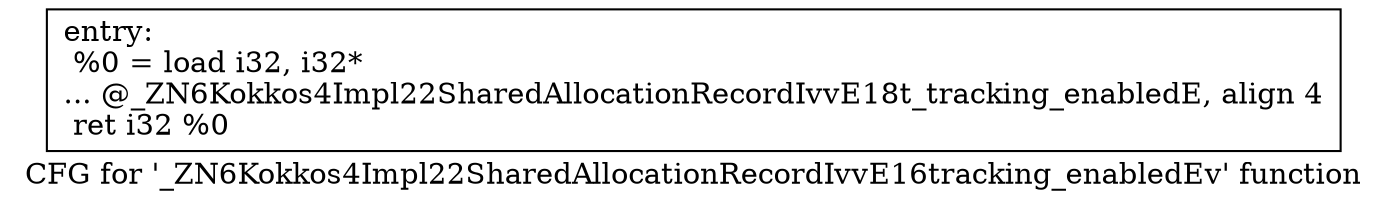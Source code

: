 digraph "CFG for '_ZN6Kokkos4Impl22SharedAllocationRecordIvvE16tracking_enabledEv' function" {
	label="CFG for '_ZN6Kokkos4Impl22SharedAllocationRecordIvvE16tracking_enabledEv' function";

	Node0x5e92c60 [shape=record,label="{entry:\l  %0 = load i32, i32*\l... @_ZN6Kokkos4Impl22SharedAllocationRecordIvvE18t_tracking_enabledE, align 4\l  ret i32 %0\l}"];
}
